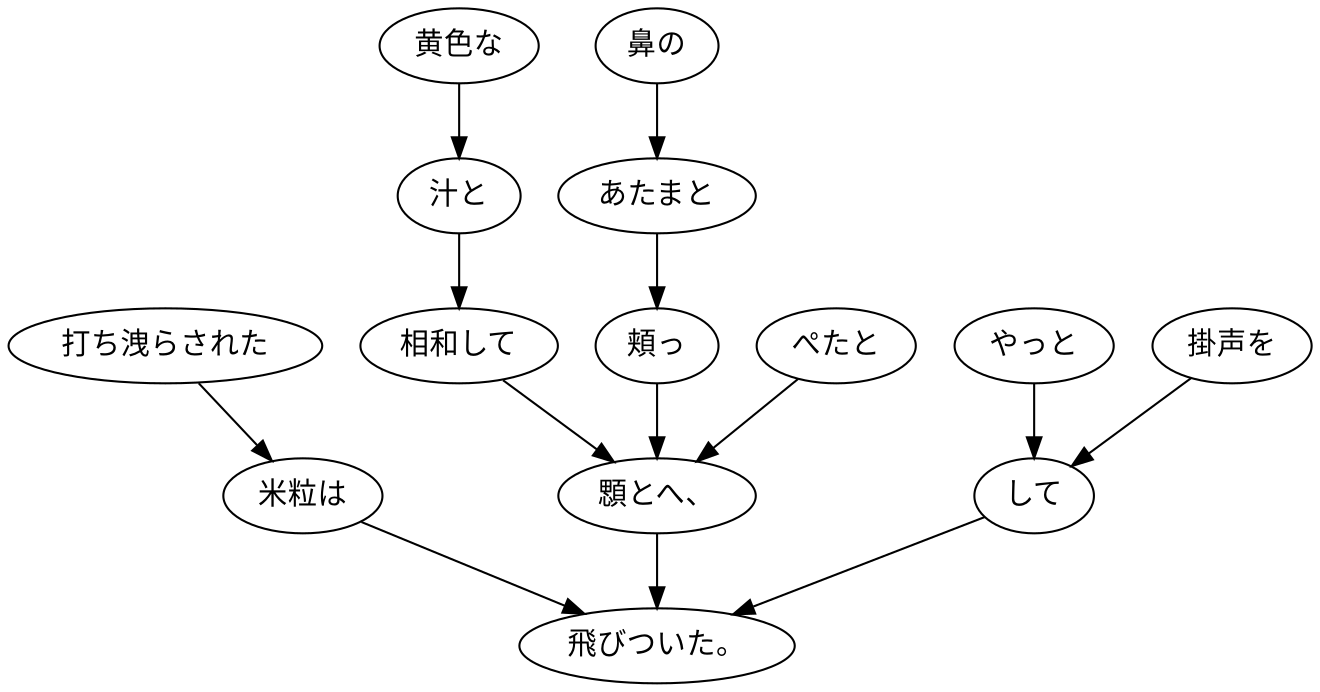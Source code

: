 digraph graph6628 {
	node0 [label="打ち洩らされた"];
	node1 [label="米粒は"];
	node2 [label="黄色な"];
	node3 [label="汁と"];
	node4 [label="相和して"];
	node5 [label="鼻の"];
	node6 [label="あたまと"];
	node7 [label="頬っ"];
	node8 [label="ぺたと"];
	node9 [label="顋とへ、"];
	node10 [label="やっと"];
	node11 [label="掛声を"];
	node12 [label="して"];
	node13 [label="飛びついた。"];
	node0 -> node1;
	node1 -> node13;
	node2 -> node3;
	node3 -> node4;
	node4 -> node9;
	node5 -> node6;
	node6 -> node7;
	node7 -> node9;
	node8 -> node9;
	node9 -> node13;
	node10 -> node12;
	node11 -> node12;
	node12 -> node13;
}
